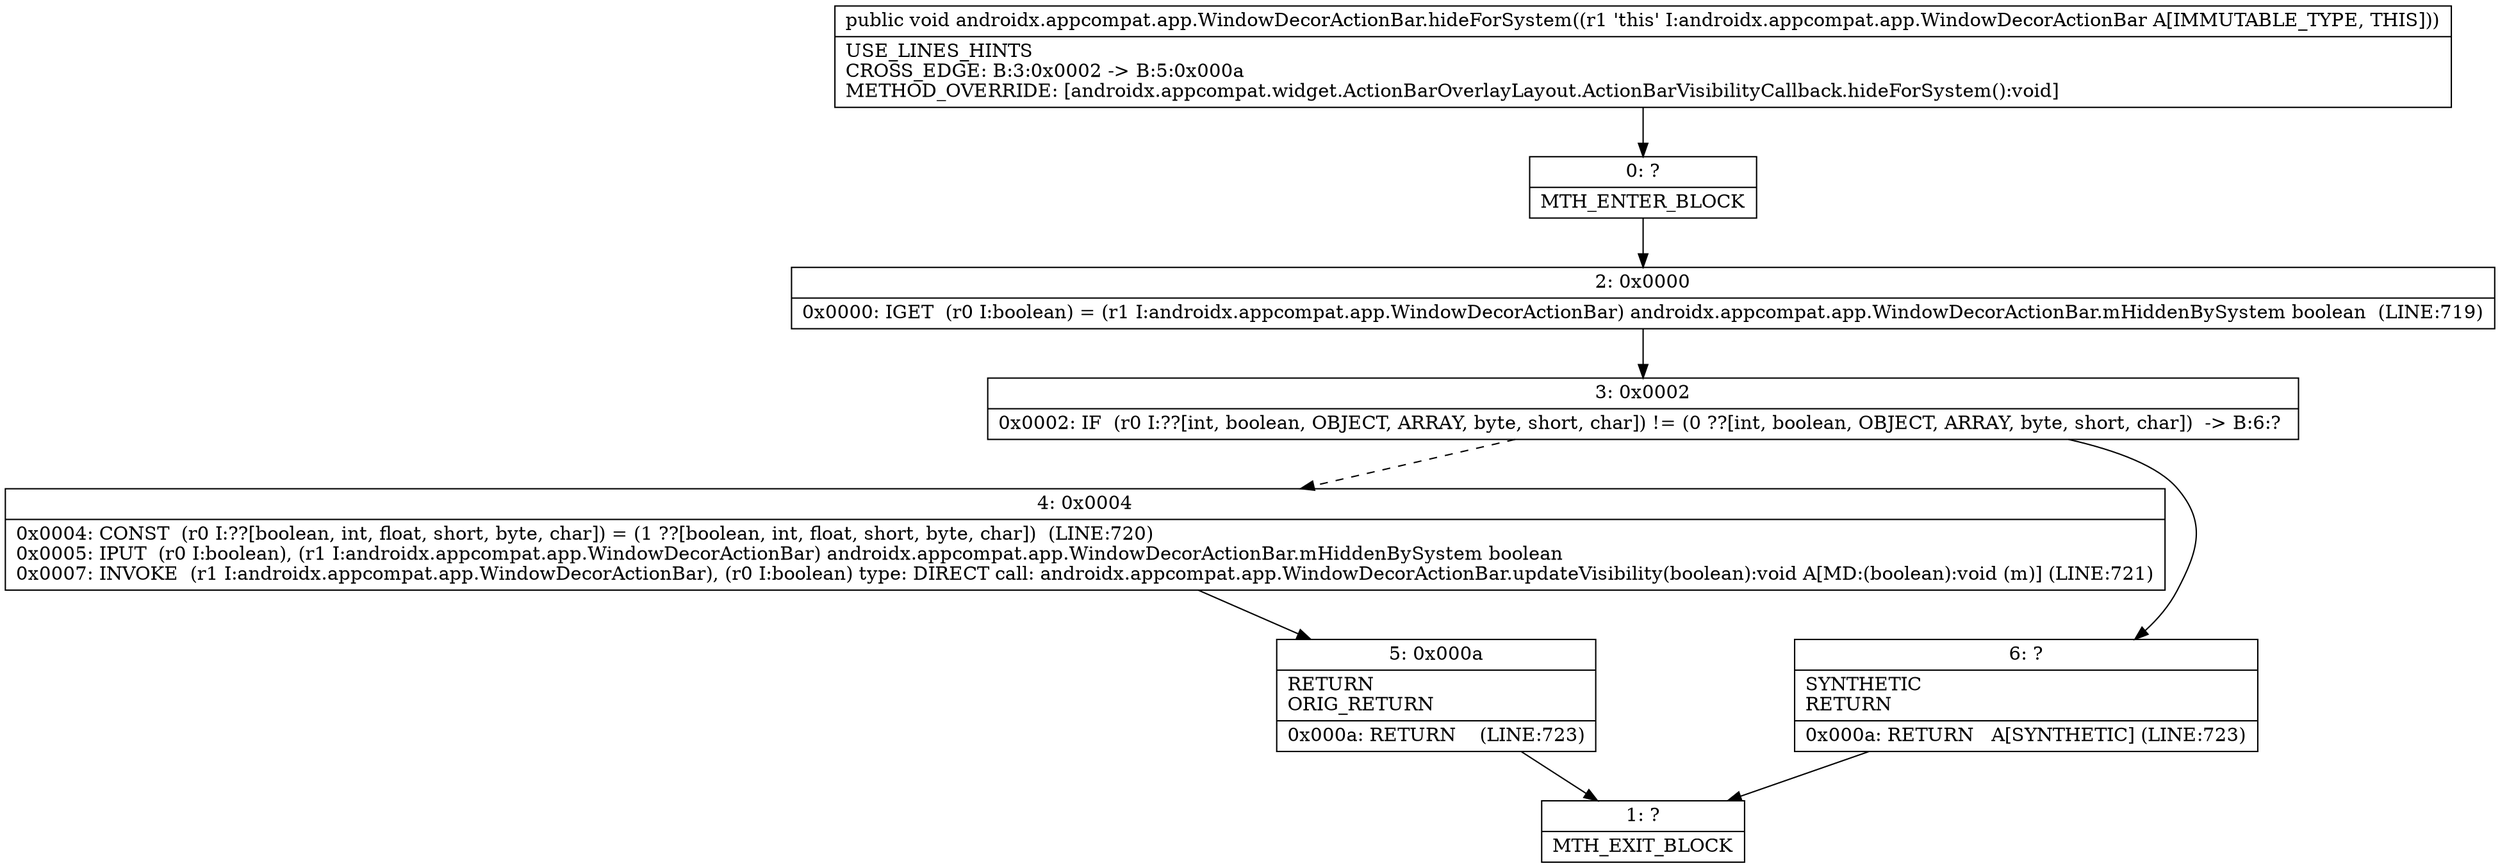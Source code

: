 digraph "CFG forandroidx.appcompat.app.WindowDecorActionBar.hideForSystem()V" {
Node_0 [shape=record,label="{0\:\ ?|MTH_ENTER_BLOCK\l}"];
Node_2 [shape=record,label="{2\:\ 0x0000|0x0000: IGET  (r0 I:boolean) = (r1 I:androidx.appcompat.app.WindowDecorActionBar) androidx.appcompat.app.WindowDecorActionBar.mHiddenBySystem boolean  (LINE:719)\l}"];
Node_3 [shape=record,label="{3\:\ 0x0002|0x0002: IF  (r0 I:??[int, boolean, OBJECT, ARRAY, byte, short, char]) != (0 ??[int, boolean, OBJECT, ARRAY, byte, short, char])  \-\> B:6:? \l}"];
Node_4 [shape=record,label="{4\:\ 0x0004|0x0004: CONST  (r0 I:??[boolean, int, float, short, byte, char]) = (1 ??[boolean, int, float, short, byte, char])  (LINE:720)\l0x0005: IPUT  (r0 I:boolean), (r1 I:androidx.appcompat.app.WindowDecorActionBar) androidx.appcompat.app.WindowDecorActionBar.mHiddenBySystem boolean \l0x0007: INVOKE  (r1 I:androidx.appcompat.app.WindowDecorActionBar), (r0 I:boolean) type: DIRECT call: androidx.appcompat.app.WindowDecorActionBar.updateVisibility(boolean):void A[MD:(boolean):void (m)] (LINE:721)\l}"];
Node_5 [shape=record,label="{5\:\ 0x000a|RETURN\lORIG_RETURN\l|0x000a: RETURN    (LINE:723)\l}"];
Node_1 [shape=record,label="{1\:\ ?|MTH_EXIT_BLOCK\l}"];
Node_6 [shape=record,label="{6\:\ ?|SYNTHETIC\lRETURN\l|0x000a: RETURN   A[SYNTHETIC] (LINE:723)\l}"];
MethodNode[shape=record,label="{public void androidx.appcompat.app.WindowDecorActionBar.hideForSystem((r1 'this' I:androidx.appcompat.app.WindowDecorActionBar A[IMMUTABLE_TYPE, THIS]))  | USE_LINES_HINTS\lCROSS_EDGE: B:3:0x0002 \-\> B:5:0x000a\lMETHOD_OVERRIDE: [androidx.appcompat.widget.ActionBarOverlayLayout.ActionBarVisibilityCallback.hideForSystem():void]\l}"];
MethodNode -> Node_0;Node_0 -> Node_2;
Node_2 -> Node_3;
Node_3 -> Node_4[style=dashed];
Node_3 -> Node_6;
Node_4 -> Node_5;
Node_5 -> Node_1;
Node_6 -> Node_1;
}


